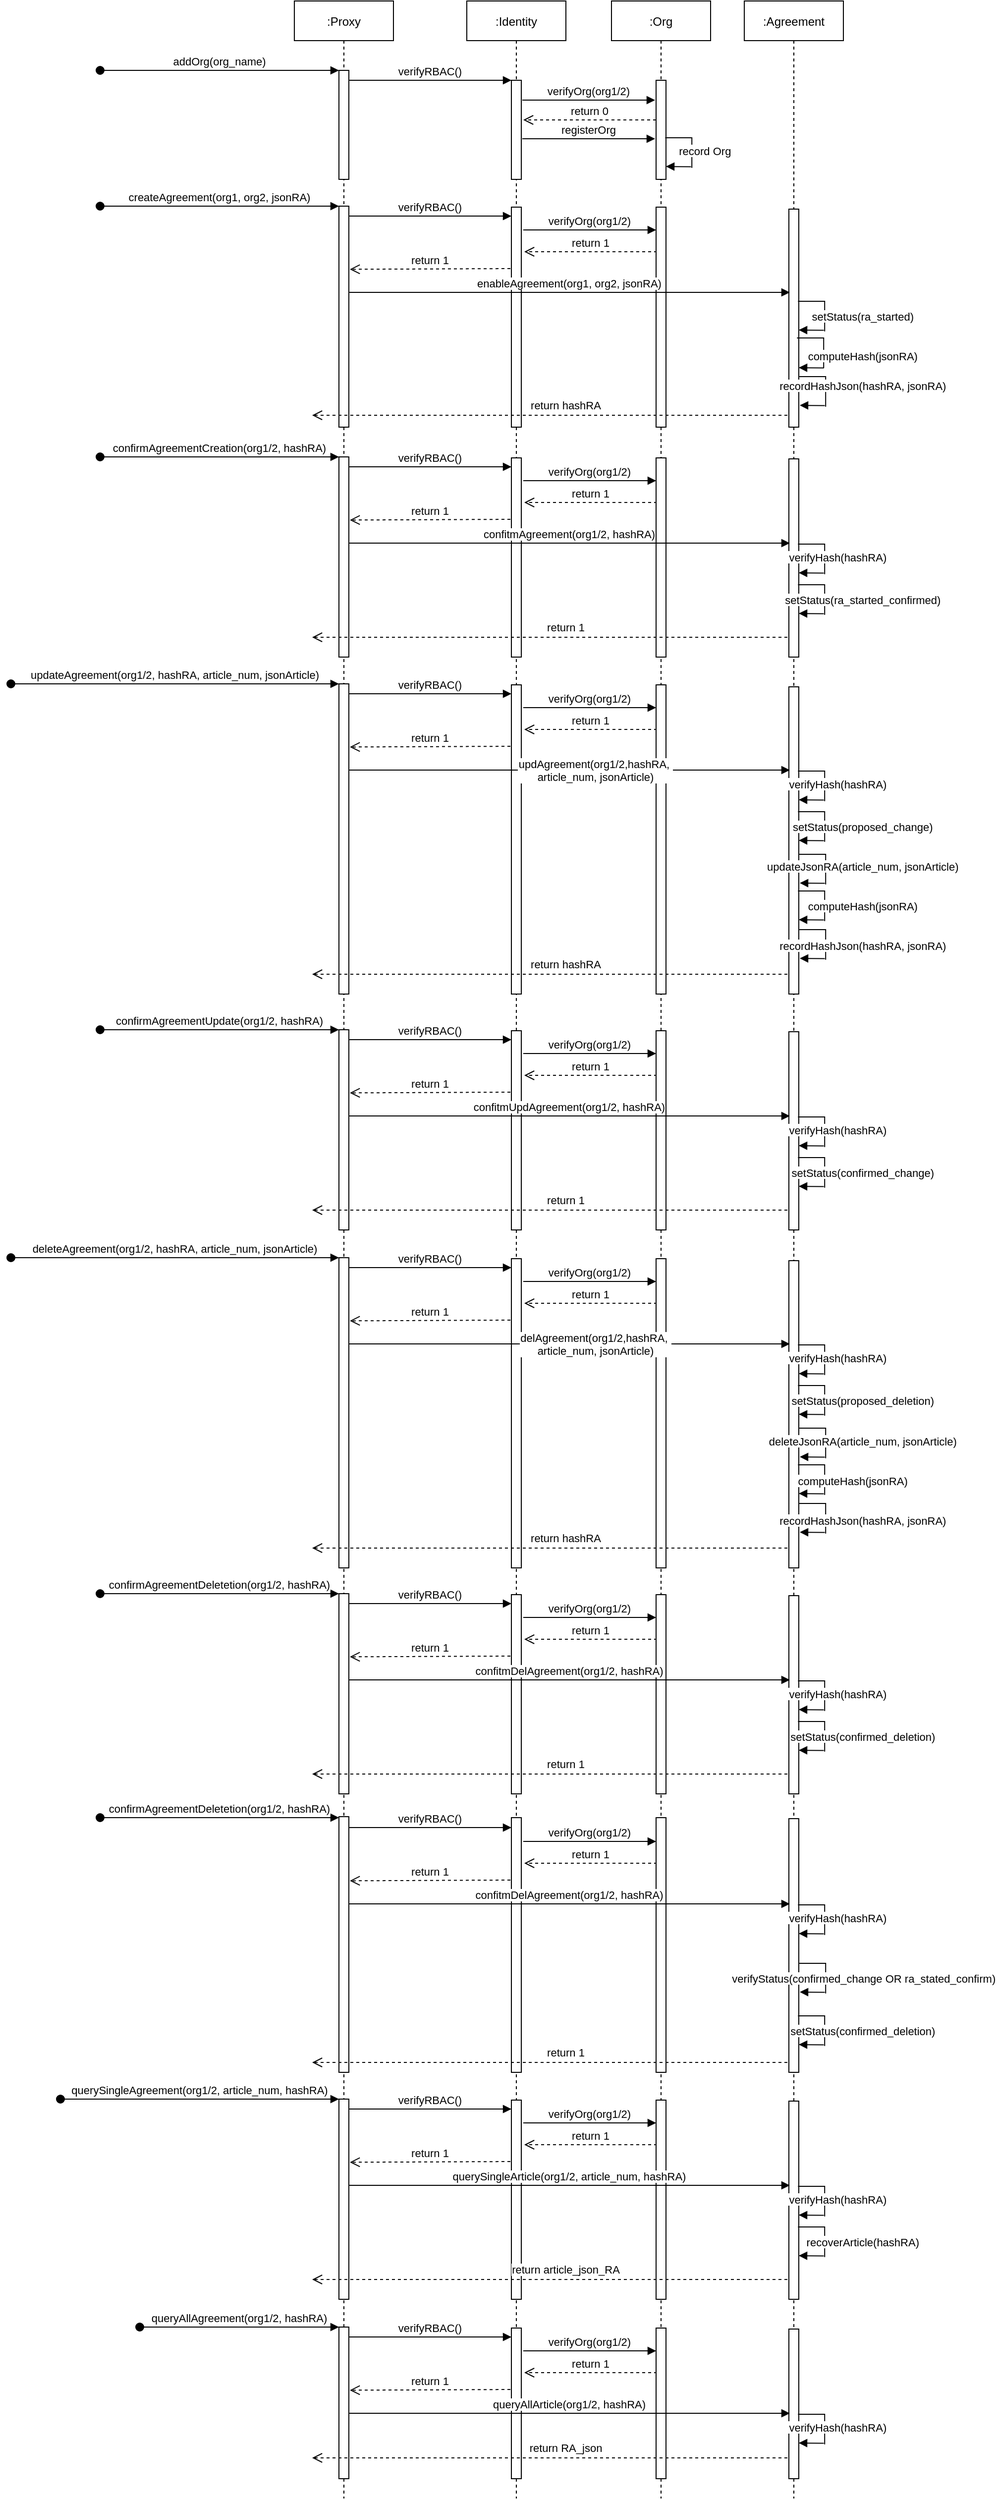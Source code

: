 <mxfile version="14.9.3" type="device"><diagram id="kgpKYQtTHZ0yAKxKKP6v" name="Page-1"><mxGraphModel dx="2256" dy="683" grid="1" gridSize="10" guides="1" tooltips="1" connect="1" arrows="1" fold="1" page="1" pageScale="1" pageWidth="850" pageHeight="1100" math="0" shadow="0"><root><mxCell id="0"/><mxCell id="1" parent="0"/><mxCell id="3nuBFxr9cyL0pnOWT2aG-1" value=":Proxy" style="shape=umlLifeline;perimeter=lifelinePerimeter;container=1;collapsible=0;recursiveResize=0;rounded=0;shadow=0;strokeWidth=1;" parent="1" vertex="1"><mxGeometry x="126" y="80" width="100" height="2520" as="geometry"/></mxCell><mxCell id="3nuBFxr9cyL0pnOWT2aG-2" value="" style="points=[];perimeter=orthogonalPerimeter;rounded=0;shadow=0;strokeWidth=1;" parent="3nuBFxr9cyL0pnOWT2aG-1" vertex="1"><mxGeometry x="45" y="70" width="10" height="110" as="geometry"/></mxCell><mxCell id="3nuBFxr9cyL0pnOWT2aG-3" value="addOrg(org_name)" style="verticalAlign=bottom;startArrow=oval;endArrow=block;startSize=8;shadow=0;strokeWidth=1;" parent="3nuBFxr9cyL0pnOWT2aG-1" target="3nuBFxr9cyL0pnOWT2aG-2" edge="1"><mxGeometry relative="1" as="geometry"><mxPoint x="-196" y="70" as="sourcePoint"/></mxGeometry></mxCell><mxCell id="3nuBFxr9cyL0pnOWT2aG-5" value=":Identity" style="shape=umlLifeline;perimeter=lifelinePerimeter;container=1;collapsible=0;recursiveResize=0;rounded=0;shadow=0;strokeWidth=1;" parent="1" vertex="1"><mxGeometry x="300" y="80" width="100" height="2520" as="geometry"/></mxCell><mxCell id="3nuBFxr9cyL0pnOWT2aG-6" value="" style="points=[];perimeter=orthogonalPerimeter;rounded=0;shadow=0;strokeWidth=1;" parent="3nuBFxr9cyL0pnOWT2aG-5" vertex="1"><mxGeometry x="45" y="80" width="10" height="100" as="geometry"/></mxCell><mxCell id="3nuBFxr9cyL0pnOWT2aG-8" value="verifyRBAC()" style="verticalAlign=bottom;endArrow=block;entryX=0;entryY=0;shadow=0;strokeWidth=1;" parent="1" source="3nuBFxr9cyL0pnOWT2aG-2" target="3nuBFxr9cyL0pnOWT2aG-6" edge="1"><mxGeometry relative="1" as="geometry"><mxPoint x="275" y="160" as="sourcePoint"/></mxGeometry></mxCell><mxCell id="BlBX8LoqW-PX05enLy04-1" value=":Org" style="shape=umlLifeline;perimeter=lifelinePerimeter;container=1;collapsible=0;recursiveResize=0;rounded=0;shadow=0;strokeWidth=1;" vertex="1" parent="1"><mxGeometry x="446" y="80" width="100" height="2520" as="geometry"/></mxCell><mxCell id="BlBX8LoqW-PX05enLy04-2" value="" style="points=[];perimeter=orthogonalPerimeter;rounded=0;shadow=0;strokeWidth=1;" vertex="1" parent="BlBX8LoqW-PX05enLy04-1"><mxGeometry x="45" y="80" width="10" height="100" as="geometry"/></mxCell><mxCell id="BlBX8LoqW-PX05enLy04-3" value=":Agreement" style="shape=umlLifeline;perimeter=lifelinePerimeter;container=1;collapsible=0;recursiveResize=0;rounded=0;shadow=0;strokeWidth=1;" vertex="1" parent="1"><mxGeometry x="580" y="80" width="100" height="2520" as="geometry"/></mxCell><mxCell id="BlBX8LoqW-PX05enLy04-4" value="" style="points=[];perimeter=orthogonalPerimeter;rounded=0;shadow=0;strokeWidth=1;" vertex="1" parent="BlBX8LoqW-PX05enLy04-3"><mxGeometry x="45" y="210" width="10" height="220" as="geometry"/></mxCell><mxCell id="BlBX8LoqW-PX05enLy04-12" value="return 0" style="verticalAlign=bottom;endArrow=open;dashed=1;endSize=8;exitX=0.3;exitY=0.25;shadow=0;strokeWidth=1;arcSize=20;exitDx=0;exitDy=0;exitPerimeter=0;" edge="1" parent="1"><mxGeometry relative="1" as="geometry"><mxPoint x="357" y="200" as="targetPoint"/><mxPoint x="491" y="200" as="sourcePoint"/></mxGeometry></mxCell><mxCell id="BlBX8LoqW-PX05enLy04-13" value="verifyOrg(org1/2)" style="verticalAlign=bottom;endArrow=block;shadow=0;strokeWidth=1;" edge="1" parent="1"><mxGeometry relative="1" as="geometry"><mxPoint x="356" y="180.0" as="sourcePoint"/><mxPoint x="490" y="180" as="targetPoint"/></mxGeometry></mxCell><mxCell id="BlBX8LoqW-PX05enLy04-14" value="registerOrg" style="verticalAlign=bottom;endArrow=block;shadow=0;strokeWidth=1;" edge="1" parent="1"><mxGeometry relative="1" as="geometry"><mxPoint x="356" y="219.0" as="sourcePoint"/><mxPoint x="490" y="219" as="targetPoint"/></mxGeometry></mxCell><mxCell id="BlBX8LoqW-PX05enLy04-15" value="" style="shape=partialRectangle;whiteSpace=wrap;html=1;bottom=0;right=0;fillColor=none;rotation=90;" vertex="1" parent="1"><mxGeometry x="498.95" y="219.75" width="29.9" height="26.41" as="geometry"/></mxCell><mxCell id="BlBX8LoqW-PX05enLy04-16" value="record Org" style="verticalAlign=bottom;endArrow=block;shadow=0;strokeWidth=1;" edge="1" parent="1"><mxGeometry x="-1" y="-16" relative="1" as="geometry"><mxPoint x="526.25" y="247.25" as="sourcePoint"/><mxPoint x="501" y="247" as="targetPoint"/><mxPoint x="14" y="9" as="offset"/></mxGeometry></mxCell><mxCell id="BlBX8LoqW-PX05enLy04-17" value="" style="points=[];perimeter=orthogonalPerimeter;rounded=0;shadow=0;strokeWidth=1;" vertex="1" parent="1"><mxGeometry x="171" y="287" width="10" height="223" as="geometry"/></mxCell><mxCell id="BlBX8LoqW-PX05enLy04-18" value="createAgreement(org1, org2, jsonRA)" style="verticalAlign=bottom;startArrow=oval;endArrow=block;startSize=8;shadow=0;strokeWidth=1;" edge="1" parent="1" target="BlBX8LoqW-PX05enLy04-17"><mxGeometry relative="1" as="geometry"><mxPoint x="-70" y="287" as="sourcePoint"/></mxGeometry></mxCell><mxCell id="BlBX8LoqW-PX05enLy04-19" value="verifyRBAC()" style="verticalAlign=bottom;endArrow=block;entryX=0;entryY=0;shadow=0;strokeWidth=1;" edge="1" parent="1" source="BlBX8LoqW-PX05enLy04-17"><mxGeometry relative="1" as="geometry"><mxPoint x="275" y="297" as="sourcePoint"/><mxPoint x="345" y="297" as="targetPoint"/></mxGeometry></mxCell><mxCell id="BlBX8LoqW-PX05enLy04-20" value="" style="points=[];perimeter=orthogonalPerimeter;rounded=0;shadow=0;strokeWidth=1;" vertex="1" parent="1"><mxGeometry x="345" y="288" width="10" height="222" as="geometry"/></mxCell><mxCell id="BlBX8LoqW-PX05enLy04-21" value="return 1" style="verticalAlign=bottom;endArrow=open;dashed=1;endSize=8;exitX=0.3;exitY=0.25;shadow=0;strokeWidth=1;arcSize=20;exitDx=0;exitDy=0;exitPerimeter=0;" edge="1" parent="1"><mxGeometry relative="1" as="geometry"><mxPoint x="358" y="333" as="targetPoint"/><mxPoint x="492" y="333" as="sourcePoint"/></mxGeometry></mxCell><mxCell id="BlBX8LoqW-PX05enLy04-22" value="verifyOrg(org1/2)" style="verticalAlign=bottom;endArrow=block;shadow=0;strokeWidth=1;" edge="1" parent="1"><mxGeometry relative="1" as="geometry"><mxPoint x="357" y="311.0" as="sourcePoint"/><mxPoint x="491" y="311" as="targetPoint"/></mxGeometry></mxCell><mxCell id="BlBX8LoqW-PX05enLy04-23" value="" style="points=[];perimeter=orthogonalPerimeter;rounded=0;shadow=0;strokeWidth=1;" vertex="1" parent="1"><mxGeometry x="491" y="288" width="10" height="222" as="geometry"/></mxCell><mxCell id="BlBX8LoqW-PX05enLy04-24" value="return 1" style="verticalAlign=bottom;endArrow=open;dashed=1;endSize=8;exitX=0.3;exitY=0.25;shadow=0;strokeWidth=1;arcSize=20;exitDx=0;exitDy=0;exitPerimeter=0;entryX=0.58;entryY=0.752;entryDx=0;entryDy=0;entryPerimeter=0;" edge="1" parent="1"><mxGeometry relative="1" as="geometry"><mxPoint x="182" y="350.72" as="targetPoint"/><mxPoint x="344" y="350" as="sourcePoint"/></mxGeometry></mxCell><mxCell id="BlBX8LoqW-PX05enLy04-25" value="enableAgreement(org1, org2, jsonRA)" style="verticalAlign=bottom;endArrow=block;shadow=0;strokeWidth=1;" edge="1" parent="1"><mxGeometry relative="1" as="geometry"><mxPoint x="181" y="374" as="sourcePoint"/><mxPoint x="626" y="374" as="targetPoint"/></mxGeometry></mxCell><mxCell id="BlBX8LoqW-PX05enLy04-31" value="" style="shape=partialRectangle;whiteSpace=wrap;html=1;bottom=0;right=0;fillColor=none;rotation=90;" vertex="1" parent="1"><mxGeometry x="632.95" y="384.75" width="29.9" height="26.41" as="geometry"/></mxCell><mxCell id="BlBX8LoqW-PX05enLy04-32" value="setStatus(ra_started)" style="verticalAlign=bottom;endArrow=block;shadow=0;strokeWidth=1;" edge="1" parent="1"><mxGeometry x="-1" y="-40" relative="1" as="geometry"><mxPoint x="660.25" y="412.25" as="sourcePoint"/><mxPoint x="635" y="412" as="targetPoint"/><mxPoint x="39" y="35" as="offset"/></mxGeometry></mxCell><mxCell id="BlBX8LoqW-PX05enLy04-33" value="" style="shape=partialRectangle;whiteSpace=wrap;html=1;bottom=0;right=0;fillColor=none;rotation=90;" vertex="1" parent="1"><mxGeometry x="631.95" y="421.75" width="29.9" height="26.41" as="geometry"/></mxCell><mxCell id="BlBX8LoqW-PX05enLy04-34" value="computeHash(jsonRA)" style="verticalAlign=bottom;endArrow=block;shadow=0;strokeWidth=1;" edge="1" parent="1"><mxGeometry x="-1" y="-40" relative="1" as="geometry"><mxPoint x="660.25" y="450.25" as="sourcePoint"/><mxPoint x="635" y="450" as="targetPoint"/><mxPoint x="39" y="37" as="offset"/></mxGeometry></mxCell><mxCell id="BlBX8LoqW-PX05enLy04-35" value="" style="shape=partialRectangle;whiteSpace=wrap;html=1;bottom=0;right=0;fillColor=none;rotation=90;" vertex="1" parent="1"><mxGeometry x="633.95" y="460.75" width="29.9" height="26.41" as="geometry"/></mxCell><mxCell id="BlBX8LoqW-PX05enLy04-36" value="recordHashJson(hashRA, jsonRA)" style="verticalAlign=bottom;endArrow=block;shadow=0;strokeWidth=1;" edge="1" parent="1"><mxGeometry x="-1" y="-40" relative="1" as="geometry"><mxPoint x="661.25" y="488.25" as="sourcePoint"/><mxPoint x="636" y="488" as="targetPoint"/><mxPoint x="38" y="29" as="offset"/></mxGeometry></mxCell><mxCell id="BlBX8LoqW-PX05enLy04-37" value="return hashRA" style="verticalAlign=bottom;endArrow=open;dashed=1;endSize=8;shadow=0;strokeWidth=1;arcSize=20;" edge="1" parent="1"><mxGeometry x="-0.068" y="-1" relative="1" as="geometry"><mxPoint x="144" y="498" as="targetPoint"/><mxPoint x="623.5" y="498" as="sourcePoint"/><mxPoint as="offset"/></mxGeometry></mxCell><mxCell id="BlBX8LoqW-PX05enLy04-38" value="" style="points=[];perimeter=orthogonalPerimeter;rounded=0;shadow=0;strokeWidth=1;" vertex="1" parent="1"><mxGeometry x="625" y="542" width="10" height="200" as="geometry"/></mxCell><mxCell id="BlBX8LoqW-PX05enLy04-39" value="" style="points=[];perimeter=orthogonalPerimeter;rounded=0;shadow=0;strokeWidth=1;" vertex="1" parent="1"><mxGeometry x="171" y="540" width="10" height="202" as="geometry"/></mxCell><mxCell id="BlBX8LoqW-PX05enLy04-40" value="confirmAgreementCreation(org1/2, hashRA)" style="verticalAlign=bottom;startArrow=oval;endArrow=block;startSize=8;shadow=0;strokeWidth=1;" edge="1" parent="1" target="BlBX8LoqW-PX05enLy04-39"><mxGeometry relative="1" as="geometry"><mxPoint x="-70" y="540" as="sourcePoint"/></mxGeometry></mxCell><mxCell id="BlBX8LoqW-PX05enLy04-41" value="verifyRBAC()" style="verticalAlign=bottom;endArrow=block;entryX=0;entryY=0;shadow=0;strokeWidth=1;" edge="1" parent="1" source="BlBX8LoqW-PX05enLy04-39"><mxGeometry relative="1" as="geometry"><mxPoint x="275" y="550" as="sourcePoint"/><mxPoint x="345" y="550" as="targetPoint"/></mxGeometry></mxCell><mxCell id="BlBX8LoqW-PX05enLy04-42" value="" style="points=[];perimeter=orthogonalPerimeter;rounded=0;shadow=0;strokeWidth=1;" vertex="1" parent="1"><mxGeometry x="345" y="541" width="10" height="201" as="geometry"/></mxCell><mxCell id="BlBX8LoqW-PX05enLy04-43" value="return 1" style="verticalAlign=bottom;endArrow=open;dashed=1;endSize=8;exitX=0.3;exitY=0.25;shadow=0;strokeWidth=1;arcSize=20;exitDx=0;exitDy=0;exitPerimeter=0;" edge="1" parent="1"><mxGeometry relative="1" as="geometry"><mxPoint x="358" y="586" as="targetPoint"/><mxPoint x="492" y="586" as="sourcePoint"/></mxGeometry></mxCell><mxCell id="BlBX8LoqW-PX05enLy04-44" value="verifyOrg(org1/2)" style="verticalAlign=bottom;endArrow=block;shadow=0;strokeWidth=1;" edge="1" parent="1"><mxGeometry relative="1" as="geometry"><mxPoint x="357" y="564" as="sourcePoint"/><mxPoint x="491" y="564" as="targetPoint"/></mxGeometry></mxCell><mxCell id="BlBX8LoqW-PX05enLy04-45" value="" style="points=[];perimeter=orthogonalPerimeter;rounded=0;shadow=0;strokeWidth=1;" vertex="1" parent="1"><mxGeometry x="491" y="541" width="10" height="201" as="geometry"/></mxCell><mxCell id="BlBX8LoqW-PX05enLy04-46" value="return 1" style="verticalAlign=bottom;endArrow=open;dashed=1;endSize=8;exitX=0.3;exitY=0.25;shadow=0;strokeWidth=1;arcSize=20;exitDx=0;exitDy=0;exitPerimeter=0;entryX=0.58;entryY=0.752;entryDx=0;entryDy=0;entryPerimeter=0;" edge="1" parent="1"><mxGeometry relative="1" as="geometry"><mxPoint x="182" y="603.72" as="targetPoint"/><mxPoint x="344" y="603" as="sourcePoint"/></mxGeometry></mxCell><mxCell id="BlBX8LoqW-PX05enLy04-47" value="confitmAgreement(org1/2, hashRA)" style="verticalAlign=bottom;endArrow=block;shadow=0;strokeWidth=1;" edge="1" parent="1"><mxGeometry relative="1" as="geometry"><mxPoint x="181" y="627" as="sourcePoint"/><mxPoint x="626" y="627" as="targetPoint"/></mxGeometry></mxCell><mxCell id="BlBX8LoqW-PX05enLy04-48" value="" style="shape=partialRectangle;whiteSpace=wrap;html=1;bottom=0;right=0;fillColor=none;rotation=90;" vertex="1" parent="1"><mxGeometry x="632.95" y="629.75" width="29.9" height="26.41" as="geometry"/></mxCell><mxCell id="BlBX8LoqW-PX05enLy04-49" value="verifyHash(hashRA)" style="verticalAlign=bottom;endArrow=block;shadow=0;strokeWidth=1;" edge="1" parent="1"><mxGeometry x="-1" y="-16" relative="1" as="geometry"><mxPoint x="660.25" y="657.25" as="sourcePoint"/><mxPoint x="635" y="657" as="targetPoint"/><mxPoint x="14" y="9" as="offset"/></mxGeometry></mxCell><mxCell id="BlBX8LoqW-PX05enLy04-50" value="" style="shape=partialRectangle;whiteSpace=wrap;html=1;bottom=0;right=0;fillColor=none;rotation=90;" vertex="1" parent="1"><mxGeometry x="632.95" y="670.75" width="29.9" height="26.41" as="geometry"/></mxCell><mxCell id="BlBX8LoqW-PX05enLy04-51" value="setStatus(ra_started_confirmed)" style="verticalAlign=bottom;endArrow=block;shadow=0;strokeWidth=1;" edge="1" parent="1"><mxGeometry x="-1" y="-40" relative="1" as="geometry"><mxPoint x="660.25" y="698.25" as="sourcePoint"/><mxPoint x="635" y="698" as="targetPoint"/><mxPoint x="39" y="35" as="offset"/></mxGeometry></mxCell><mxCell id="BlBX8LoqW-PX05enLy04-56" value="return 1" style="verticalAlign=bottom;endArrow=open;dashed=1;endSize=8;shadow=0;strokeWidth=1;arcSize=20;" edge="1" parent="1"><mxGeometry x="-0.068" y="-1" relative="1" as="geometry"><mxPoint x="144" y="722" as="targetPoint"/><mxPoint x="623.5" y="722" as="sourcePoint"/><mxPoint as="offset"/></mxGeometry></mxCell><mxCell id="BlBX8LoqW-PX05enLy04-57" value="" style="points=[];perimeter=orthogonalPerimeter;rounded=0;shadow=0;strokeWidth=1;" vertex="1" parent="1"><mxGeometry x="625" y="772" width="10" height="310" as="geometry"/></mxCell><mxCell id="BlBX8LoqW-PX05enLy04-58" value="" style="points=[];perimeter=orthogonalPerimeter;rounded=0;shadow=0;strokeWidth=1;" vertex="1" parent="1"><mxGeometry x="171" y="769" width="10" height="313" as="geometry"/></mxCell><mxCell id="BlBX8LoqW-PX05enLy04-59" value="updateAgreement(org1/2, hashRA, article_num, jsonArticle)" style="verticalAlign=bottom;startArrow=oval;endArrow=block;startSize=8;shadow=0;strokeWidth=1;" edge="1" parent="1" target="BlBX8LoqW-PX05enLy04-58"><mxGeometry relative="1" as="geometry"><mxPoint x="-160" y="769" as="sourcePoint"/></mxGeometry></mxCell><mxCell id="BlBX8LoqW-PX05enLy04-60" value="verifyRBAC()" style="verticalAlign=bottom;endArrow=block;entryX=0;entryY=0;shadow=0;strokeWidth=1;" edge="1" parent="1" source="BlBX8LoqW-PX05enLy04-58"><mxGeometry relative="1" as="geometry"><mxPoint x="275" y="779" as="sourcePoint"/><mxPoint x="345" y="779.0" as="targetPoint"/></mxGeometry></mxCell><mxCell id="BlBX8LoqW-PX05enLy04-61" value="" style="points=[];perimeter=orthogonalPerimeter;rounded=0;shadow=0;strokeWidth=1;" vertex="1" parent="1"><mxGeometry x="345" y="770" width="10" height="312" as="geometry"/></mxCell><mxCell id="BlBX8LoqW-PX05enLy04-62" value="return 1" style="verticalAlign=bottom;endArrow=open;dashed=1;endSize=8;exitX=0.3;exitY=0.25;shadow=0;strokeWidth=1;arcSize=20;exitDx=0;exitDy=0;exitPerimeter=0;" edge="1" parent="1"><mxGeometry relative="1" as="geometry"><mxPoint x="358" y="815" as="targetPoint"/><mxPoint x="492" y="815" as="sourcePoint"/></mxGeometry></mxCell><mxCell id="BlBX8LoqW-PX05enLy04-63" value="verifyOrg(org1/2)" style="verticalAlign=bottom;endArrow=block;shadow=0;strokeWidth=1;" edge="1" parent="1"><mxGeometry relative="1" as="geometry"><mxPoint x="357" y="793.0" as="sourcePoint"/><mxPoint x="491" y="793" as="targetPoint"/></mxGeometry></mxCell><mxCell id="BlBX8LoqW-PX05enLy04-64" value="" style="points=[];perimeter=orthogonalPerimeter;rounded=0;shadow=0;strokeWidth=1;" vertex="1" parent="1"><mxGeometry x="491" y="770" width="10" height="312" as="geometry"/></mxCell><mxCell id="BlBX8LoqW-PX05enLy04-65" value="return 1" style="verticalAlign=bottom;endArrow=open;dashed=1;endSize=8;exitX=0.3;exitY=0.25;shadow=0;strokeWidth=1;arcSize=20;exitDx=0;exitDy=0;exitPerimeter=0;entryX=0.58;entryY=0.752;entryDx=0;entryDy=0;entryPerimeter=0;" edge="1" parent="1"><mxGeometry relative="1" as="geometry"><mxPoint x="182" y="832.72" as="targetPoint"/><mxPoint x="344" y="832" as="sourcePoint"/></mxGeometry></mxCell><mxCell id="BlBX8LoqW-PX05enLy04-66" value="updAgreement(org1/2,hashRA, &#10;article_num, jsonArticle)" style="verticalAlign=bottom;endArrow=block;shadow=0;strokeWidth=1;" edge="1" parent="1"><mxGeometry x="0.119" y="-16" relative="1" as="geometry"><mxPoint x="181" y="856" as="sourcePoint"/><mxPoint x="626" y="856" as="targetPoint"/><mxPoint as="offset"/></mxGeometry></mxCell><mxCell id="BlBX8LoqW-PX05enLy04-67" value="" style="shape=partialRectangle;whiteSpace=wrap;html=1;bottom=0;right=0;fillColor=none;rotation=90;" vertex="1" parent="1"><mxGeometry x="632.95" y="858.75" width="29.9" height="26.41" as="geometry"/></mxCell><mxCell id="BlBX8LoqW-PX05enLy04-68" value="verifyHash(hashRA)" style="verticalAlign=bottom;endArrow=block;shadow=0;strokeWidth=1;" edge="1" parent="1"><mxGeometry x="-1" y="-16" relative="1" as="geometry"><mxPoint x="660.25" y="886.25" as="sourcePoint"/><mxPoint x="635" y="886" as="targetPoint"/><mxPoint x="14" y="9" as="offset"/></mxGeometry></mxCell><mxCell id="BlBX8LoqW-PX05enLy04-69" value="" style="shape=partialRectangle;whiteSpace=wrap;html=1;bottom=0;right=0;fillColor=none;rotation=90;" vertex="1" parent="1"><mxGeometry x="632.95" y="899.75" width="29.9" height="26.41" as="geometry"/></mxCell><mxCell id="BlBX8LoqW-PX05enLy04-70" value="setStatus(proposed_change)" style="verticalAlign=bottom;endArrow=block;shadow=0;strokeWidth=1;" edge="1" parent="1"><mxGeometry x="-1" y="-40" relative="1" as="geometry"><mxPoint x="660.25" y="927.25" as="sourcePoint"/><mxPoint x="635" y="927" as="targetPoint"/><mxPoint x="39" y="35" as="offset"/></mxGeometry></mxCell><mxCell id="BlBX8LoqW-PX05enLy04-71" value="" style="shape=partialRectangle;whiteSpace=wrap;html=1;bottom=0;right=0;fillColor=none;rotation=90;" vertex="1" parent="1"><mxGeometry x="632.95" y="979.75" width="29.9" height="26.41" as="geometry"/></mxCell><mxCell id="BlBX8LoqW-PX05enLy04-72" value="computeHash(jsonRA)" style="verticalAlign=bottom;endArrow=block;shadow=0;strokeWidth=1;" edge="1" parent="1"><mxGeometry x="-1" y="-40" relative="1" as="geometry"><mxPoint x="660.25" y="1007.25" as="sourcePoint"/><mxPoint x="635" y="1007" as="targetPoint"/><mxPoint x="39" y="35" as="offset"/></mxGeometry></mxCell><mxCell id="BlBX8LoqW-PX05enLy04-73" value="" style="shape=partialRectangle;whiteSpace=wrap;html=1;bottom=0;right=0;fillColor=none;rotation=90;" vertex="1" parent="1"><mxGeometry x="633.95" y="1018.75" width="29.9" height="26.41" as="geometry"/></mxCell><mxCell id="BlBX8LoqW-PX05enLy04-74" value="recordHashJson(hashRA, jsonRA)" style="verticalAlign=bottom;endArrow=block;shadow=0;strokeWidth=1;" edge="1" parent="1"><mxGeometry x="-1" y="-39" relative="1" as="geometry"><mxPoint x="661.25" y="1046.25" as="sourcePoint"/><mxPoint x="636" y="1046" as="targetPoint"/><mxPoint x="38" y="35" as="offset"/></mxGeometry></mxCell><mxCell id="BlBX8LoqW-PX05enLy04-75" value="return hashRA" style="verticalAlign=bottom;endArrow=open;dashed=1;endSize=8;shadow=0;strokeWidth=1;arcSize=20;" edge="1" parent="1"><mxGeometry x="-0.068" y="-1" relative="1" as="geometry"><mxPoint x="144" y="1062" as="targetPoint"/><mxPoint x="623.5" y="1062" as="sourcePoint"/><mxPoint as="offset"/></mxGeometry></mxCell><mxCell id="BlBX8LoqW-PX05enLy04-76" value="" style="points=[];perimeter=orthogonalPerimeter;rounded=0;shadow=0;strokeWidth=1;" vertex="1" parent="1"><mxGeometry x="625" y="1120" width="10" height="200" as="geometry"/></mxCell><mxCell id="BlBX8LoqW-PX05enLy04-77" value="" style="points=[];perimeter=orthogonalPerimeter;rounded=0;shadow=0;strokeWidth=1;" vertex="1" parent="1"><mxGeometry x="171" y="1118" width="10" height="202" as="geometry"/></mxCell><mxCell id="BlBX8LoqW-PX05enLy04-78" value="confirmAgreementUpdate(org1/2, hashRA)" style="verticalAlign=bottom;startArrow=oval;endArrow=block;startSize=8;shadow=0;strokeWidth=1;" edge="1" parent="1" target="BlBX8LoqW-PX05enLy04-77"><mxGeometry relative="1" as="geometry"><mxPoint x="-70" y="1118" as="sourcePoint"/></mxGeometry></mxCell><mxCell id="BlBX8LoqW-PX05enLy04-79" value="verifyRBAC()" style="verticalAlign=bottom;endArrow=block;entryX=0;entryY=0;shadow=0;strokeWidth=1;" edge="1" parent="1" source="BlBX8LoqW-PX05enLy04-77"><mxGeometry relative="1" as="geometry"><mxPoint x="275" y="1128" as="sourcePoint"/><mxPoint x="345" y="1128" as="targetPoint"/></mxGeometry></mxCell><mxCell id="BlBX8LoqW-PX05enLy04-80" value="" style="points=[];perimeter=orthogonalPerimeter;rounded=0;shadow=0;strokeWidth=1;" vertex="1" parent="1"><mxGeometry x="345" y="1119" width="10" height="201" as="geometry"/></mxCell><mxCell id="BlBX8LoqW-PX05enLy04-81" value="return 1" style="verticalAlign=bottom;endArrow=open;dashed=1;endSize=8;exitX=0.3;exitY=0.25;shadow=0;strokeWidth=1;arcSize=20;exitDx=0;exitDy=0;exitPerimeter=0;" edge="1" parent="1"><mxGeometry relative="1" as="geometry"><mxPoint x="358" y="1164" as="targetPoint"/><mxPoint x="492" y="1164" as="sourcePoint"/></mxGeometry></mxCell><mxCell id="BlBX8LoqW-PX05enLy04-82" value="verifyOrg(org1/2)" style="verticalAlign=bottom;endArrow=block;shadow=0;strokeWidth=1;" edge="1" parent="1"><mxGeometry relative="1" as="geometry"><mxPoint x="357" y="1142" as="sourcePoint"/><mxPoint x="491" y="1142" as="targetPoint"/></mxGeometry></mxCell><mxCell id="BlBX8LoqW-PX05enLy04-83" value="" style="points=[];perimeter=orthogonalPerimeter;rounded=0;shadow=0;strokeWidth=1;" vertex="1" parent="1"><mxGeometry x="491" y="1119" width="10" height="201" as="geometry"/></mxCell><mxCell id="BlBX8LoqW-PX05enLy04-84" value="return 1" style="verticalAlign=bottom;endArrow=open;dashed=1;endSize=8;exitX=0.3;exitY=0.25;shadow=0;strokeWidth=1;arcSize=20;exitDx=0;exitDy=0;exitPerimeter=0;entryX=0.58;entryY=0.752;entryDx=0;entryDy=0;entryPerimeter=0;" edge="1" parent="1"><mxGeometry relative="1" as="geometry"><mxPoint x="182" y="1181.72" as="targetPoint"/><mxPoint x="344" y="1181" as="sourcePoint"/></mxGeometry></mxCell><mxCell id="BlBX8LoqW-PX05enLy04-85" value="confitmUpdAgreement(org1/2, hashRA)" style="verticalAlign=bottom;endArrow=block;shadow=0;strokeWidth=1;" edge="1" parent="1"><mxGeometry relative="1" as="geometry"><mxPoint x="181" y="1205" as="sourcePoint"/><mxPoint x="626" y="1205" as="targetPoint"/></mxGeometry></mxCell><mxCell id="BlBX8LoqW-PX05enLy04-86" value="" style="shape=partialRectangle;whiteSpace=wrap;html=1;bottom=0;right=0;fillColor=none;rotation=90;" vertex="1" parent="1"><mxGeometry x="632.95" y="1207.75" width="29.9" height="26.41" as="geometry"/></mxCell><mxCell id="BlBX8LoqW-PX05enLy04-87" value="verifyHash(hashRA)" style="verticalAlign=bottom;endArrow=block;shadow=0;strokeWidth=1;" edge="1" parent="1"><mxGeometry x="-1" y="-16" relative="1" as="geometry"><mxPoint x="660.25" y="1235.25" as="sourcePoint"/><mxPoint x="635" y="1235" as="targetPoint"/><mxPoint x="14" y="9" as="offset"/></mxGeometry></mxCell><mxCell id="BlBX8LoqW-PX05enLy04-88" value="" style="shape=partialRectangle;whiteSpace=wrap;html=1;bottom=0;right=0;fillColor=none;rotation=90;" vertex="1" parent="1"><mxGeometry x="632.95" y="1248.75" width="29.9" height="26.41" as="geometry"/></mxCell><mxCell id="BlBX8LoqW-PX05enLy04-89" value="setStatus(confirmed_change)" style="verticalAlign=bottom;endArrow=block;shadow=0;strokeWidth=1;" edge="1" parent="1"><mxGeometry x="-1" y="-40" relative="1" as="geometry"><mxPoint x="660.25" y="1276.25" as="sourcePoint"/><mxPoint x="635" y="1276" as="targetPoint"/><mxPoint x="39" y="35" as="offset"/></mxGeometry></mxCell><mxCell id="BlBX8LoqW-PX05enLy04-90" value="return 1" style="verticalAlign=bottom;endArrow=open;dashed=1;endSize=8;shadow=0;strokeWidth=1;arcSize=20;" edge="1" parent="1"><mxGeometry x="-0.068" y="-1" relative="1" as="geometry"><mxPoint x="144" y="1300" as="targetPoint"/><mxPoint x="623.5" y="1300" as="sourcePoint"/><mxPoint as="offset"/></mxGeometry></mxCell><mxCell id="BlBX8LoqW-PX05enLy04-91" value="" style="shape=partialRectangle;whiteSpace=wrap;html=1;bottom=0;right=0;fillColor=none;rotation=90;" vertex="1" parent="1"><mxGeometry x="633.95" y="942.75" width="29.9" height="26.41" as="geometry"/></mxCell><mxCell id="BlBX8LoqW-PX05enLy04-92" value="updateJsonRA(article_num, jsonArticle)" style="verticalAlign=bottom;endArrow=block;shadow=0;strokeWidth=1;" edge="1" parent="1"><mxGeometry x="-1" y="-40" relative="1" as="geometry"><mxPoint x="661.25" y="970.25" as="sourcePoint"/><mxPoint x="636" y="970" as="targetPoint"/><mxPoint x="38" y="32" as="offset"/></mxGeometry></mxCell><mxCell id="BlBX8LoqW-PX05enLy04-93" value="" style="points=[];perimeter=orthogonalPerimeter;rounded=0;shadow=0;strokeWidth=1;" vertex="1" parent="1"><mxGeometry x="625" y="1351" width="10" height="310" as="geometry"/></mxCell><mxCell id="BlBX8LoqW-PX05enLy04-94" value="" style="points=[];perimeter=orthogonalPerimeter;rounded=0;shadow=0;strokeWidth=1;" vertex="1" parent="1"><mxGeometry x="171" y="1348" width="10" height="313" as="geometry"/></mxCell><mxCell id="BlBX8LoqW-PX05enLy04-95" value="deleteAgreement(org1/2, hashRA, article_num, jsonArticle)" style="verticalAlign=bottom;startArrow=oval;endArrow=block;startSize=8;shadow=0;strokeWidth=1;" edge="1" parent="1" target="BlBX8LoqW-PX05enLy04-94"><mxGeometry relative="1" as="geometry"><mxPoint x="-160" y="1348" as="sourcePoint"/></mxGeometry></mxCell><mxCell id="BlBX8LoqW-PX05enLy04-96" value="verifyRBAC()" style="verticalAlign=bottom;endArrow=block;entryX=0;entryY=0;shadow=0;strokeWidth=1;" edge="1" parent="1" source="BlBX8LoqW-PX05enLy04-94"><mxGeometry relative="1" as="geometry"><mxPoint x="275" y="1358" as="sourcePoint"/><mxPoint x="345" y="1358" as="targetPoint"/></mxGeometry></mxCell><mxCell id="BlBX8LoqW-PX05enLy04-97" value="" style="points=[];perimeter=orthogonalPerimeter;rounded=0;shadow=0;strokeWidth=1;" vertex="1" parent="1"><mxGeometry x="345" y="1349" width="10" height="312" as="geometry"/></mxCell><mxCell id="BlBX8LoqW-PX05enLy04-98" value="return 1" style="verticalAlign=bottom;endArrow=open;dashed=1;endSize=8;exitX=0.3;exitY=0.25;shadow=0;strokeWidth=1;arcSize=20;exitDx=0;exitDy=0;exitPerimeter=0;" edge="1" parent="1"><mxGeometry relative="1" as="geometry"><mxPoint x="358" y="1394.0" as="targetPoint"/><mxPoint x="492" y="1394.0" as="sourcePoint"/></mxGeometry></mxCell><mxCell id="BlBX8LoqW-PX05enLy04-99" value="verifyOrg(org1/2)" style="verticalAlign=bottom;endArrow=block;shadow=0;strokeWidth=1;" edge="1" parent="1"><mxGeometry relative="1" as="geometry"><mxPoint x="357" y="1372" as="sourcePoint"/><mxPoint x="491" y="1372" as="targetPoint"/></mxGeometry></mxCell><mxCell id="BlBX8LoqW-PX05enLy04-100" value="" style="points=[];perimeter=orthogonalPerimeter;rounded=0;shadow=0;strokeWidth=1;" vertex="1" parent="1"><mxGeometry x="491" y="1349" width="10" height="312" as="geometry"/></mxCell><mxCell id="BlBX8LoqW-PX05enLy04-101" value="return 1" style="verticalAlign=bottom;endArrow=open;dashed=1;endSize=8;exitX=0.3;exitY=0.25;shadow=0;strokeWidth=1;arcSize=20;exitDx=0;exitDy=0;exitPerimeter=0;entryX=0.58;entryY=0.752;entryDx=0;entryDy=0;entryPerimeter=0;" edge="1" parent="1"><mxGeometry relative="1" as="geometry"><mxPoint x="182" y="1411.72" as="targetPoint"/><mxPoint x="344" y="1411" as="sourcePoint"/></mxGeometry></mxCell><mxCell id="BlBX8LoqW-PX05enLy04-102" value="delAgreement(org1/2,hashRA, &#10;article_num, jsonArticle)" style="verticalAlign=bottom;endArrow=block;shadow=0;strokeWidth=1;" edge="1" parent="1"><mxGeometry x="0.119" y="-16" relative="1" as="geometry"><mxPoint x="181" y="1435" as="sourcePoint"/><mxPoint x="626" y="1435" as="targetPoint"/><mxPoint as="offset"/></mxGeometry></mxCell><mxCell id="BlBX8LoqW-PX05enLy04-103" value="" style="shape=partialRectangle;whiteSpace=wrap;html=1;bottom=0;right=0;fillColor=none;rotation=90;" vertex="1" parent="1"><mxGeometry x="632.95" y="1437.75" width="29.9" height="26.41" as="geometry"/></mxCell><mxCell id="BlBX8LoqW-PX05enLy04-104" value="verifyHash(hashRA)" style="verticalAlign=bottom;endArrow=block;shadow=0;strokeWidth=1;" edge="1" parent="1"><mxGeometry x="-1" y="-16" relative="1" as="geometry"><mxPoint x="660.25" y="1465.25" as="sourcePoint"/><mxPoint x="635" y="1465" as="targetPoint"/><mxPoint x="14" y="9" as="offset"/></mxGeometry></mxCell><mxCell id="BlBX8LoqW-PX05enLy04-105" value="" style="shape=partialRectangle;whiteSpace=wrap;html=1;bottom=0;right=0;fillColor=none;rotation=90;" vertex="1" parent="1"><mxGeometry x="632.95" y="1478.75" width="29.9" height="26.41" as="geometry"/></mxCell><mxCell id="BlBX8LoqW-PX05enLy04-106" value="setStatus(proposed_deletion)" style="verticalAlign=bottom;endArrow=block;shadow=0;strokeWidth=1;" edge="1" parent="1"><mxGeometry x="-1" y="-40" relative="1" as="geometry"><mxPoint x="660.25" y="1506.25" as="sourcePoint"/><mxPoint x="635" y="1506" as="targetPoint"/><mxPoint x="39" y="35" as="offset"/></mxGeometry></mxCell><mxCell id="BlBX8LoqW-PX05enLy04-107" value="" style="shape=partialRectangle;whiteSpace=wrap;html=1;bottom=0;right=0;fillColor=none;rotation=90;" vertex="1" parent="1"><mxGeometry x="632.95" y="1558.75" width="29.9" height="26.41" as="geometry"/></mxCell><mxCell id="BlBX8LoqW-PX05enLy04-108" value="computeHash(jsonRA)" style="verticalAlign=bottom;endArrow=block;shadow=0;strokeWidth=1;" edge="1" parent="1"><mxGeometry x="-1" y="-30" relative="1" as="geometry"><mxPoint x="660.25" y="1586.25" as="sourcePoint"/><mxPoint x="635" y="1586" as="targetPoint"/><mxPoint x="29" y="26" as="offset"/></mxGeometry></mxCell><mxCell id="BlBX8LoqW-PX05enLy04-109" value="" style="shape=partialRectangle;whiteSpace=wrap;html=1;bottom=0;right=0;fillColor=none;rotation=90;" vertex="1" parent="1"><mxGeometry x="633.95" y="1597.75" width="29.9" height="26.41" as="geometry"/></mxCell><mxCell id="BlBX8LoqW-PX05enLy04-110" value="recordHashJson(hashRA, jsonRA)" style="verticalAlign=bottom;endArrow=block;shadow=0;strokeWidth=1;" edge="1" parent="1"><mxGeometry x="-1" y="-39" relative="1" as="geometry"><mxPoint x="661.25" y="1625.25" as="sourcePoint"/><mxPoint x="636" y="1625" as="targetPoint"/><mxPoint x="38" y="36" as="offset"/></mxGeometry></mxCell><mxCell id="BlBX8LoqW-PX05enLy04-111" value="return hashRA" style="verticalAlign=bottom;endArrow=open;dashed=1;endSize=8;shadow=0;strokeWidth=1;arcSize=20;" edge="1" parent="1"><mxGeometry x="-0.068" y="-1" relative="1" as="geometry"><mxPoint x="144" y="1641" as="targetPoint"/><mxPoint x="623.5" y="1641" as="sourcePoint"/><mxPoint as="offset"/></mxGeometry></mxCell><mxCell id="BlBX8LoqW-PX05enLy04-112" value="" style="points=[];perimeter=orthogonalPerimeter;rounded=0;shadow=0;strokeWidth=1;" vertex="1" parent="1"><mxGeometry x="625" y="1689" width="10" height="200" as="geometry"/></mxCell><mxCell id="BlBX8LoqW-PX05enLy04-113" value="" style="points=[];perimeter=orthogonalPerimeter;rounded=0;shadow=0;strokeWidth=1;" vertex="1" parent="1"><mxGeometry x="171" y="1687" width="10" height="202" as="geometry"/></mxCell><mxCell id="BlBX8LoqW-PX05enLy04-114" value="confirmAgreementDeletetion(org1/2, hashRA)" style="verticalAlign=bottom;startArrow=oval;endArrow=block;startSize=8;shadow=0;strokeWidth=1;" edge="1" parent="1" target="BlBX8LoqW-PX05enLy04-113"><mxGeometry relative="1" as="geometry"><mxPoint x="-70" y="1687" as="sourcePoint"/></mxGeometry></mxCell><mxCell id="BlBX8LoqW-PX05enLy04-115" value="verifyRBAC()" style="verticalAlign=bottom;endArrow=block;entryX=0;entryY=0;shadow=0;strokeWidth=1;" edge="1" parent="1" source="BlBX8LoqW-PX05enLy04-113"><mxGeometry relative="1" as="geometry"><mxPoint x="275" y="1697" as="sourcePoint"/><mxPoint x="345" y="1697" as="targetPoint"/></mxGeometry></mxCell><mxCell id="BlBX8LoqW-PX05enLy04-116" value="" style="points=[];perimeter=orthogonalPerimeter;rounded=0;shadow=0;strokeWidth=1;" vertex="1" parent="1"><mxGeometry x="345" y="1688" width="10" height="201" as="geometry"/></mxCell><mxCell id="BlBX8LoqW-PX05enLy04-117" value="return 1" style="verticalAlign=bottom;endArrow=open;dashed=1;endSize=8;exitX=0.3;exitY=0.25;shadow=0;strokeWidth=1;arcSize=20;exitDx=0;exitDy=0;exitPerimeter=0;" edge="1" parent="1"><mxGeometry relative="1" as="geometry"><mxPoint x="358" y="1733.0" as="targetPoint"/><mxPoint x="492" y="1733.0" as="sourcePoint"/></mxGeometry></mxCell><mxCell id="BlBX8LoqW-PX05enLy04-118" value="verifyOrg(org1/2)" style="verticalAlign=bottom;endArrow=block;shadow=0;strokeWidth=1;" edge="1" parent="1"><mxGeometry relative="1" as="geometry"><mxPoint x="357" y="1711" as="sourcePoint"/><mxPoint x="491" y="1711" as="targetPoint"/></mxGeometry></mxCell><mxCell id="BlBX8LoqW-PX05enLy04-119" value="" style="points=[];perimeter=orthogonalPerimeter;rounded=0;shadow=0;strokeWidth=1;" vertex="1" parent="1"><mxGeometry x="491" y="1688" width="10" height="201" as="geometry"/></mxCell><mxCell id="BlBX8LoqW-PX05enLy04-120" value="return 1" style="verticalAlign=bottom;endArrow=open;dashed=1;endSize=8;exitX=0.3;exitY=0.25;shadow=0;strokeWidth=1;arcSize=20;exitDx=0;exitDy=0;exitPerimeter=0;entryX=0.58;entryY=0.752;entryDx=0;entryDy=0;entryPerimeter=0;" edge="1" parent="1"><mxGeometry relative="1" as="geometry"><mxPoint x="182" y="1750.72" as="targetPoint"/><mxPoint x="344" y="1750" as="sourcePoint"/></mxGeometry></mxCell><mxCell id="BlBX8LoqW-PX05enLy04-121" value="confitmDelAgreement(org1/2, hashRA)" style="verticalAlign=bottom;endArrow=block;shadow=0;strokeWidth=1;" edge="1" parent="1"><mxGeometry relative="1" as="geometry"><mxPoint x="181" y="1774.0" as="sourcePoint"/><mxPoint x="626" y="1774.0" as="targetPoint"/></mxGeometry></mxCell><mxCell id="BlBX8LoqW-PX05enLy04-122" value="" style="shape=partialRectangle;whiteSpace=wrap;html=1;bottom=0;right=0;fillColor=none;rotation=90;" vertex="1" parent="1"><mxGeometry x="632.95" y="1776.75" width="29.9" height="26.41" as="geometry"/></mxCell><mxCell id="BlBX8LoqW-PX05enLy04-123" value="verifyHash(hashRA)" style="verticalAlign=bottom;endArrow=block;shadow=0;strokeWidth=1;" edge="1" parent="1"><mxGeometry x="-1" y="-16" relative="1" as="geometry"><mxPoint x="660.25" y="1804.25" as="sourcePoint"/><mxPoint x="635" y="1804.0" as="targetPoint"/><mxPoint x="14" y="9" as="offset"/></mxGeometry></mxCell><mxCell id="BlBX8LoqW-PX05enLy04-124" value="" style="shape=partialRectangle;whiteSpace=wrap;html=1;bottom=0;right=0;fillColor=none;rotation=90;" vertex="1" parent="1"><mxGeometry x="632.95" y="1817.75" width="29.9" height="26.41" as="geometry"/></mxCell><mxCell id="BlBX8LoqW-PX05enLy04-125" value="setStatus(confirmed_deletion)" style="verticalAlign=bottom;endArrow=block;shadow=0;strokeWidth=1;" edge="1" parent="1"><mxGeometry x="-1" y="-40" relative="1" as="geometry"><mxPoint x="660.25" y="1845.25" as="sourcePoint"/><mxPoint x="635" y="1845" as="targetPoint"/><mxPoint x="39" y="35" as="offset"/></mxGeometry></mxCell><mxCell id="BlBX8LoqW-PX05enLy04-126" value="return 1" style="verticalAlign=bottom;endArrow=open;dashed=1;endSize=8;shadow=0;strokeWidth=1;arcSize=20;" edge="1" parent="1"><mxGeometry x="-0.068" y="-1" relative="1" as="geometry"><mxPoint x="144" y="1869.0" as="targetPoint"/><mxPoint x="623.5" y="1869.0" as="sourcePoint"/><mxPoint as="offset"/></mxGeometry></mxCell><mxCell id="BlBX8LoqW-PX05enLy04-127" value="" style="shape=partialRectangle;whiteSpace=wrap;html=1;bottom=0;right=0;fillColor=none;rotation=90;" vertex="1" parent="1"><mxGeometry x="633.95" y="1521.75" width="29.9" height="26.41" as="geometry"/></mxCell><mxCell id="BlBX8LoqW-PX05enLy04-128" value="deleteJsonRA(article_num, jsonArticle)" style="verticalAlign=bottom;endArrow=block;shadow=0;strokeWidth=1;" edge="1" parent="1"><mxGeometry x="-1" y="-39" relative="1" as="geometry"><mxPoint x="661.25" y="1549.25" as="sourcePoint"/><mxPoint x="636" y="1549.0" as="targetPoint"/><mxPoint x="38" y="32" as="offset"/></mxGeometry></mxCell><mxCell id="BlBX8LoqW-PX05enLy04-129" value="" style="points=[];perimeter=orthogonalPerimeter;rounded=0;shadow=0;strokeWidth=1;" vertex="1" parent="1"><mxGeometry x="625" y="2199" width="10" height="200" as="geometry"/></mxCell><mxCell id="BlBX8LoqW-PX05enLy04-130" value="" style="points=[];perimeter=orthogonalPerimeter;rounded=0;shadow=0;strokeWidth=1;" vertex="1" parent="1"><mxGeometry x="171" y="2197" width="10" height="202" as="geometry"/></mxCell><mxCell id="BlBX8LoqW-PX05enLy04-131" value="querySingleAgreement(org1/2, article_num, hashRA)" style="verticalAlign=bottom;startArrow=oval;endArrow=block;startSize=8;shadow=0;strokeWidth=1;" edge="1" parent="1" target="BlBX8LoqW-PX05enLy04-130"><mxGeometry relative="1" as="geometry"><mxPoint x="-110" y="2197" as="sourcePoint"/></mxGeometry></mxCell><mxCell id="BlBX8LoqW-PX05enLy04-132" value="verifyRBAC()" style="verticalAlign=bottom;endArrow=block;entryX=0;entryY=0;shadow=0;strokeWidth=1;" edge="1" parent="1" source="BlBX8LoqW-PX05enLy04-130"><mxGeometry relative="1" as="geometry"><mxPoint x="275" y="2207" as="sourcePoint"/><mxPoint x="345" y="2207" as="targetPoint"/></mxGeometry></mxCell><mxCell id="BlBX8LoqW-PX05enLy04-133" value="" style="points=[];perimeter=orthogonalPerimeter;rounded=0;shadow=0;strokeWidth=1;" vertex="1" parent="1"><mxGeometry x="345" y="2198" width="10" height="201" as="geometry"/></mxCell><mxCell id="BlBX8LoqW-PX05enLy04-134" value="return 1" style="verticalAlign=bottom;endArrow=open;dashed=1;endSize=8;exitX=0.3;exitY=0.25;shadow=0;strokeWidth=1;arcSize=20;exitDx=0;exitDy=0;exitPerimeter=0;" edge="1" parent="1"><mxGeometry relative="1" as="geometry"><mxPoint x="358" y="2243" as="targetPoint"/><mxPoint x="492" y="2243" as="sourcePoint"/></mxGeometry></mxCell><mxCell id="BlBX8LoqW-PX05enLy04-135" value="verifyOrg(org1/2)" style="verticalAlign=bottom;endArrow=block;shadow=0;strokeWidth=1;" edge="1" parent="1"><mxGeometry relative="1" as="geometry"><mxPoint x="357" y="2221" as="sourcePoint"/><mxPoint x="491" y="2221" as="targetPoint"/></mxGeometry></mxCell><mxCell id="BlBX8LoqW-PX05enLy04-136" value="" style="points=[];perimeter=orthogonalPerimeter;rounded=0;shadow=0;strokeWidth=1;" vertex="1" parent="1"><mxGeometry x="491" y="2198" width="10" height="201" as="geometry"/></mxCell><mxCell id="BlBX8LoqW-PX05enLy04-137" value="return 1" style="verticalAlign=bottom;endArrow=open;dashed=1;endSize=8;exitX=0.3;exitY=0.25;shadow=0;strokeWidth=1;arcSize=20;exitDx=0;exitDy=0;exitPerimeter=0;entryX=0.58;entryY=0.752;entryDx=0;entryDy=0;entryPerimeter=0;" edge="1" parent="1"><mxGeometry relative="1" as="geometry"><mxPoint x="182" y="2260.72" as="targetPoint"/><mxPoint x="344" y="2260" as="sourcePoint"/></mxGeometry></mxCell><mxCell id="BlBX8LoqW-PX05enLy04-138" value="querySingleArticle(org1/2, article_num, hashRA)" style="verticalAlign=bottom;endArrow=block;shadow=0;strokeWidth=1;" edge="1" parent="1"><mxGeometry relative="1" as="geometry"><mxPoint x="181" y="2284" as="sourcePoint"/><mxPoint x="626" y="2284" as="targetPoint"/></mxGeometry></mxCell><mxCell id="BlBX8LoqW-PX05enLy04-139" value="" style="shape=partialRectangle;whiteSpace=wrap;html=1;bottom=0;right=0;fillColor=none;rotation=90;" vertex="1" parent="1"><mxGeometry x="632.95" y="2286.75" width="29.9" height="26.41" as="geometry"/></mxCell><mxCell id="BlBX8LoqW-PX05enLy04-140" value="verifyHash(hashRA)" style="verticalAlign=bottom;endArrow=block;shadow=0;strokeWidth=1;" edge="1" parent="1"><mxGeometry x="-1" y="-16" relative="1" as="geometry"><mxPoint x="660.25" y="2314.25" as="sourcePoint"/><mxPoint x="635" y="2314" as="targetPoint"/><mxPoint x="14" y="9" as="offset"/></mxGeometry></mxCell><mxCell id="BlBX8LoqW-PX05enLy04-141" value="" style="shape=partialRectangle;whiteSpace=wrap;html=1;bottom=0;right=0;fillColor=none;rotation=90;" vertex="1" parent="1"><mxGeometry x="632.95" y="2327.75" width="29.9" height="26.41" as="geometry"/></mxCell><mxCell id="BlBX8LoqW-PX05enLy04-142" value="recoverArticle(hashRA)" style="verticalAlign=bottom;endArrow=block;shadow=0;strokeWidth=1;" edge="1" parent="1"><mxGeometry x="-1" y="-40" relative="1" as="geometry"><mxPoint x="660.25" y="2355.25" as="sourcePoint"/><mxPoint x="635" y="2355" as="targetPoint"/><mxPoint x="39" y="35" as="offset"/></mxGeometry></mxCell><mxCell id="BlBX8LoqW-PX05enLy04-143" value="return article_json_RA" style="verticalAlign=bottom;endArrow=open;dashed=1;endSize=8;shadow=0;strokeWidth=1;arcSize=20;" edge="1" parent="1"><mxGeometry x="-0.068" y="-1" relative="1" as="geometry"><mxPoint x="144" y="2379" as="targetPoint"/><mxPoint x="623.5" y="2379" as="sourcePoint"/><mxPoint as="offset"/></mxGeometry></mxCell><mxCell id="BlBX8LoqW-PX05enLy04-144" value="" style="points=[];perimeter=orthogonalPerimeter;rounded=0;shadow=0;strokeWidth=1;" vertex="1" parent="1"><mxGeometry x="625" y="2429" width="10" height="151" as="geometry"/></mxCell><mxCell id="BlBX8LoqW-PX05enLy04-145" value="" style="points=[];perimeter=orthogonalPerimeter;rounded=0;shadow=0;strokeWidth=1;" vertex="1" parent="1"><mxGeometry x="171" y="2427" width="10" height="153" as="geometry"/></mxCell><mxCell id="BlBX8LoqW-PX05enLy04-146" value="queryAllAgreement(org1/2, hashRA)" style="verticalAlign=bottom;startArrow=oval;endArrow=block;startSize=8;shadow=0;strokeWidth=1;" edge="1" parent="1" target="BlBX8LoqW-PX05enLy04-145"><mxGeometry relative="1" as="geometry"><mxPoint x="-30" y="2427" as="sourcePoint"/></mxGeometry></mxCell><mxCell id="BlBX8LoqW-PX05enLy04-147" value="verifyRBAC()" style="verticalAlign=bottom;endArrow=block;entryX=0;entryY=0;shadow=0;strokeWidth=1;" edge="1" parent="1" source="BlBX8LoqW-PX05enLy04-145"><mxGeometry relative="1" as="geometry"><mxPoint x="275" y="2437" as="sourcePoint"/><mxPoint x="345" y="2437" as="targetPoint"/></mxGeometry></mxCell><mxCell id="BlBX8LoqW-PX05enLy04-148" value="" style="points=[];perimeter=orthogonalPerimeter;rounded=0;shadow=0;strokeWidth=1;" vertex="1" parent="1"><mxGeometry x="345" y="2428" width="10" height="152" as="geometry"/></mxCell><mxCell id="BlBX8LoqW-PX05enLy04-149" value="return 1" style="verticalAlign=bottom;endArrow=open;dashed=1;endSize=8;exitX=0.3;exitY=0.25;shadow=0;strokeWidth=1;arcSize=20;exitDx=0;exitDy=0;exitPerimeter=0;" edge="1" parent="1"><mxGeometry relative="1" as="geometry"><mxPoint x="358" y="2473" as="targetPoint"/><mxPoint x="492" y="2473" as="sourcePoint"/></mxGeometry></mxCell><mxCell id="BlBX8LoqW-PX05enLy04-150" value="verifyOrg(org1/2)" style="verticalAlign=bottom;endArrow=block;shadow=0;strokeWidth=1;" edge="1" parent="1"><mxGeometry relative="1" as="geometry"><mxPoint x="357" y="2451" as="sourcePoint"/><mxPoint x="491" y="2451" as="targetPoint"/></mxGeometry></mxCell><mxCell id="BlBX8LoqW-PX05enLy04-151" value="" style="points=[];perimeter=orthogonalPerimeter;rounded=0;shadow=0;strokeWidth=1;" vertex="1" parent="1"><mxGeometry x="491" y="2428" width="10" height="152" as="geometry"/></mxCell><mxCell id="BlBX8LoqW-PX05enLy04-152" value="return 1" style="verticalAlign=bottom;endArrow=open;dashed=1;endSize=8;exitX=0.3;exitY=0.25;shadow=0;strokeWidth=1;arcSize=20;exitDx=0;exitDy=0;exitPerimeter=0;entryX=0.58;entryY=0.752;entryDx=0;entryDy=0;entryPerimeter=0;" edge="1" parent="1"><mxGeometry relative="1" as="geometry"><mxPoint x="182" y="2490.72" as="targetPoint"/><mxPoint x="344" y="2490" as="sourcePoint"/></mxGeometry></mxCell><mxCell id="BlBX8LoqW-PX05enLy04-153" value="queryAllArticle(org1/2, hashRA)" style="verticalAlign=bottom;endArrow=block;shadow=0;strokeWidth=1;" edge="1" parent="1"><mxGeometry relative="1" as="geometry"><mxPoint x="181" y="2514" as="sourcePoint"/><mxPoint x="626" y="2514" as="targetPoint"/></mxGeometry></mxCell><mxCell id="BlBX8LoqW-PX05enLy04-154" value="" style="shape=partialRectangle;whiteSpace=wrap;html=1;bottom=0;right=0;fillColor=none;rotation=90;" vertex="1" parent="1"><mxGeometry x="632.95" y="2516.75" width="29.9" height="26.41" as="geometry"/></mxCell><mxCell id="BlBX8LoqW-PX05enLy04-155" value="verifyHash(hashRA)" style="verticalAlign=bottom;endArrow=block;shadow=0;strokeWidth=1;" edge="1" parent="1"><mxGeometry x="-1" y="-16" relative="1" as="geometry"><mxPoint x="660.25" y="2544.25" as="sourcePoint"/><mxPoint x="635" y="2544" as="targetPoint"/><mxPoint x="14" y="9" as="offset"/></mxGeometry></mxCell><mxCell id="BlBX8LoqW-PX05enLy04-158" value="return RA_json" style="verticalAlign=bottom;endArrow=open;dashed=1;endSize=8;shadow=0;strokeWidth=1;arcSize=20;" edge="1" parent="1"><mxGeometry x="-0.068" y="-1" relative="1" as="geometry"><mxPoint x="144" y="2559" as="targetPoint"/><mxPoint x="623.5" y="2559" as="sourcePoint"/><mxPoint as="offset"/></mxGeometry></mxCell><mxCell id="BlBX8LoqW-PX05enLy04-175" value="" style="points=[];perimeter=orthogonalPerimeter;rounded=0;shadow=0;strokeWidth=1;" vertex="1" parent="1"><mxGeometry x="625" y="1914" width="10" height="256" as="geometry"/></mxCell><mxCell id="BlBX8LoqW-PX05enLy04-176" value="" style="points=[];perimeter=orthogonalPerimeter;rounded=0;shadow=0;strokeWidth=1;" vertex="1" parent="1"><mxGeometry x="171" y="1912" width="10" height="258" as="geometry"/></mxCell><mxCell id="BlBX8LoqW-PX05enLy04-177" value="confirmAgreementDeletetion(org1/2, hashRA)" style="verticalAlign=bottom;startArrow=oval;endArrow=block;startSize=8;shadow=0;strokeWidth=1;" edge="1" parent="1"><mxGeometry relative="1" as="geometry"><mxPoint x="-70" y="1913" as="sourcePoint"/><mxPoint x="171" y="1913" as="targetPoint"/></mxGeometry></mxCell><mxCell id="BlBX8LoqW-PX05enLy04-178" value="verifyRBAC()" style="verticalAlign=bottom;endArrow=block;entryX=0;entryY=0;shadow=0;strokeWidth=1;" edge="1" parent="1"><mxGeometry relative="1" as="geometry"><mxPoint x="181" y="1923" as="sourcePoint"/><mxPoint x="345" y="1923" as="targetPoint"/></mxGeometry></mxCell><mxCell id="BlBX8LoqW-PX05enLy04-179" value="" style="points=[];perimeter=orthogonalPerimeter;rounded=0;shadow=0;strokeWidth=1;" vertex="1" parent="1"><mxGeometry x="345" y="1913" width="10" height="257" as="geometry"/></mxCell><mxCell id="BlBX8LoqW-PX05enLy04-180" value="return 1" style="verticalAlign=bottom;endArrow=open;dashed=1;endSize=8;exitX=0.3;exitY=0.25;shadow=0;strokeWidth=1;arcSize=20;exitDx=0;exitDy=0;exitPerimeter=0;" edge="1" parent="1"><mxGeometry relative="1" as="geometry"><mxPoint x="358" y="1959" as="targetPoint"/><mxPoint x="492" y="1959" as="sourcePoint"/></mxGeometry></mxCell><mxCell id="BlBX8LoqW-PX05enLy04-181" value="verifyOrg(org1/2)" style="verticalAlign=bottom;endArrow=block;shadow=0;strokeWidth=1;" edge="1" parent="1"><mxGeometry relative="1" as="geometry"><mxPoint x="357" y="1937" as="sourcePoint"/><mxPoint x="491" y="1937" as="targetPoint"/></mxGeometry></mxCell><mxCell id="BlBX8LoqW-PX05enLy04-182" value="" style="points=[];perimeter=orthogonalPerimeter;rounded=0;shadow=0;strokeWidth=1;" vertex="1" parent="1"><mxGeometry x="491" y="1913" width="10" height="257" as="geometry"/></mxCell><mxCell id="BlBX8LoqW-PX05enLy04-183" value="return 1" style="verticalAlign=bottom;endArrow=open;dashed=1;endSize=8;exitX=0.3;exitY=0.25;shadow=0;strokeWidth=1;arcSize=20;exitDx=0;exitDy=0;exitPerimeter=0;entryX=0.58;entryY=0.752;entryDx=0;entryDy=0;entryPerimeter=0;" edge="1" parent="1"><mxGeometry relative="1" as="geometry"><mxPoint x="182" y="1976.72" as="targetPoint"/><mxPoint x="344" y="1976" as="sourcePoint"/></mxGeometry></mxCell><mxCell id="BlBX8LoqW-PX05enLy04-184" value="confitmDelAgreement(org1/2, hashRA)" style="verticalAlign=bottom;endArrow=block;shadow=0;strokeWidth=1;" edge="1" parent="1"><mxGeometry relative="1" as="geometry"><mxPoint x="181" y="2000" as="sourcePoint"/><mxPoint x="626" y="2000" as="targetPoint"/></mxGeometry></mxCell><mxCell id="BlBX8LoqW-PX05enLy04-185" value="" style="shape=partialRectangle;whiteSpace=wrap;html=1;bottom=0;right=0;fillColor=none;rotation=90;" vertex="1" parent="1"><mxGeometry x="632.95" y="2002.75" width="29.9" height="26.41" as="geometry"/></mxCell><mxCell id="BlBX8LoqW-PX05enLy04-186" value="verifyHash(hashRA)" style="verticalAlign=bottom;endArrow=block;shadow=0;strokeWidth=1;" edge="1" parent="1"><mxGeometry x="-1" y="-16" relative="1" as="geometry"><mxPoint x="660.25" y="2030.25" as="sourcePoint"/><mxPoint x="635" y="2030" as="targetPoint"/><mxPoint x="14" y="9" as="offset"/></mxGeometry></mxCell><mxCell id="BlBX8LoqW-PX05enLy04-187" value="" style="shape=partialRectangle;whiteSpace=wrap;html=1;bottom=0;right=0;fillColor=none;rotation=90;" vertex="1" parent="1"><mxGeometry x="632.95" y="2114.75" width="29.9" height="26.41" as="geometry"/></mxCell><mxCell id="BlBX8LoqW-PX05enLy04-188" value="setStatus(confirmed_deletion)" style="verticalAlign=bottom;endArrow=block;shadow=0;strokeWidth=1;" edge="1" parent="1"><mxGeometry x="-1" y="-40" relative="1" as="geometry"><mxPoint x="660.25" y="2142.25" as="sourcePoint"/><mxPoint x="635" y="2142" as="targetPoint"/><mxPoint x="39" y="35" as="offset"/></mxGeometry></mxCell><mxCell id="BlBX8LoqW-PX05enLy04-189" value="return 1" style="verticalAlign=bottom;endArrow=open;dashed=1;endSize=8;shadow=0;strokeWidth=1;arcSize=20;" edge="1" parent="1"><mxGeometry x="-0.068" y="-1" relative="1" as="geometry"><mxPoint x="144" y="2160" as="targetPoint"/><mxPoint x="623.5" y="2160" as="sourcePoint"/><mxPoint as="offset"/></mxGeometry></mxCell><mxCell id="BlBX8LoqW-PX05enLy04-190" value="" style="shape=partialRectangle;whiteSpace=wrap;html=1;bottom=0;right=0;fillColor=none;rotation=90;" vertex="1" parent="1"><mxGeometry x="633.95" y="2061.75" width="29.9" height="26.41" as="geometry"/></mxCell><mxCell id="BlBX8LoqW-PX05enLy04-191" value="verifyStatus(confirmed_change OR ra_stated_confirm)" style="verticalAlign=bottom;endArrow=block;shadow=0;strokeWidth=1;" edge="1" parent="1"><mxGeometry x="-1" y="-40" relative="1" as="geometry"><mxPoint x="661.25" y="2089.25" as="sourcePoint"/><mxPoint x="636" y="2089" as="targetPoint"/><mxPoint x="39" y="35" as="offset"/></mxGeometry></mxCell></root></mxGraphModel></diagram></mxfile>